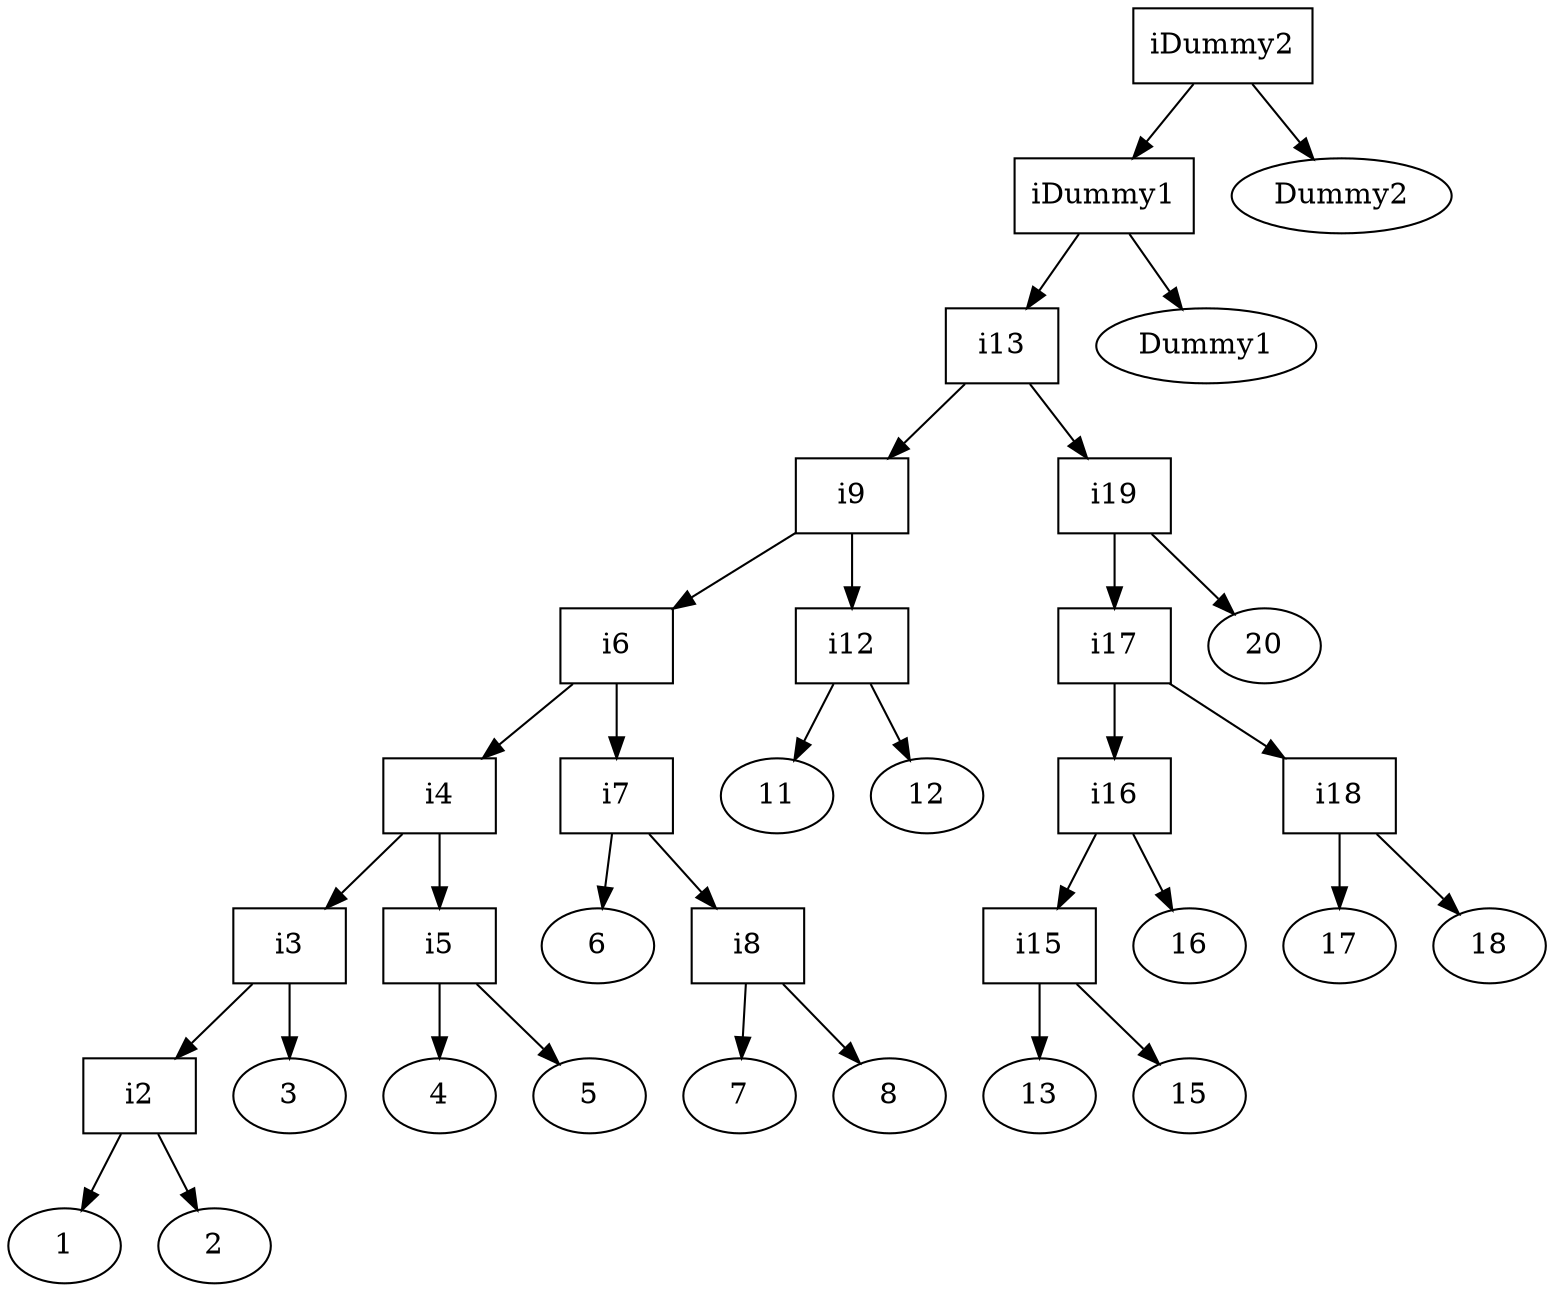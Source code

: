 digraph BST {
iDummy2 [shape=box];
iDummy2 -> iDummy1;
iDummy2 -> Dummy2;
iDummy1 [shape=box];
iDummy1 -> i13;
iDummy1 -> Dummy1;
i13 [shape=box];
i13 -> i9;
i13 -> i19;
i9 [shape=box];
i9 -> i6;
i9 -> i12;
i19 [shape=box];
i19 -> i17;
i19 -> 20;
i6 [shape=box];
i6 -> i4;
i6 -> i7;
i12 [shape=box];
i12 -> 11;
i12 -> 12;
i17 [shape=box];
i17 -> i16;
i17 -> i18;
i4 [shape=box];
i4 -> i3;
i4 -> i5;
i7 [shape=box];
i7 -> 6;
i7 -> i8;
i16 [shape=box];
i16 -> i15;
i16 -> 16;
i18 [shape=box];
i18 -> 17;
i18 -> 18;
i3 [shape=box];
i3 -> i2;
i3 -> 3;
i5 [shape=box];
i5 -> 4;
i5 -> 5;
i8 [shape=box];
i8 -> 7;
i8 -> 8;
i15 [shape=box];
i15 -> 13;
i15 -> 15;
i2 [shape=box];
i2 -> 1;
i2 -> 2;
}
